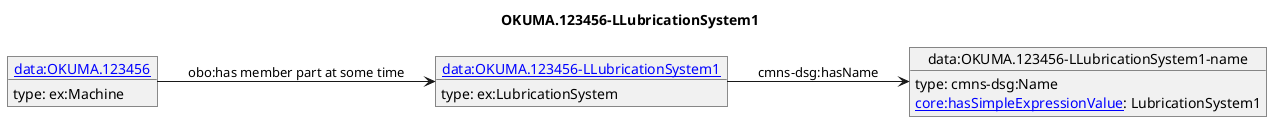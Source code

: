 @startuml
skinparam linetype polyline
left to right direction
title OKUMA.123456-LLubricationSystem1
object "[[./OKUMA.123456-LLubricationSystem1.html data:OKUMA.123456-LLubricationSystem1]]" as o1 {
 type: ex:LubricationSystem 
}
object "data:OKUMA.123456-LLubricationSystem1-name" as o2 {
 type: cmns-dsg:Name 
}
object "[[./OKUMA.123456.html data:OKUMA.123456]]" as o3 {
 type: ex:Machine 
}
o1 --> o2 : cmns-dsg:hasName
o2 : [[https://spec.industrialontologies.org/ontology/core/Core/hasSimpleExpressionValue core:hasSimpleExpressionValue]]: LubricationSystem1
o3 --> o1 : obo:has member part at some time
@enduml
